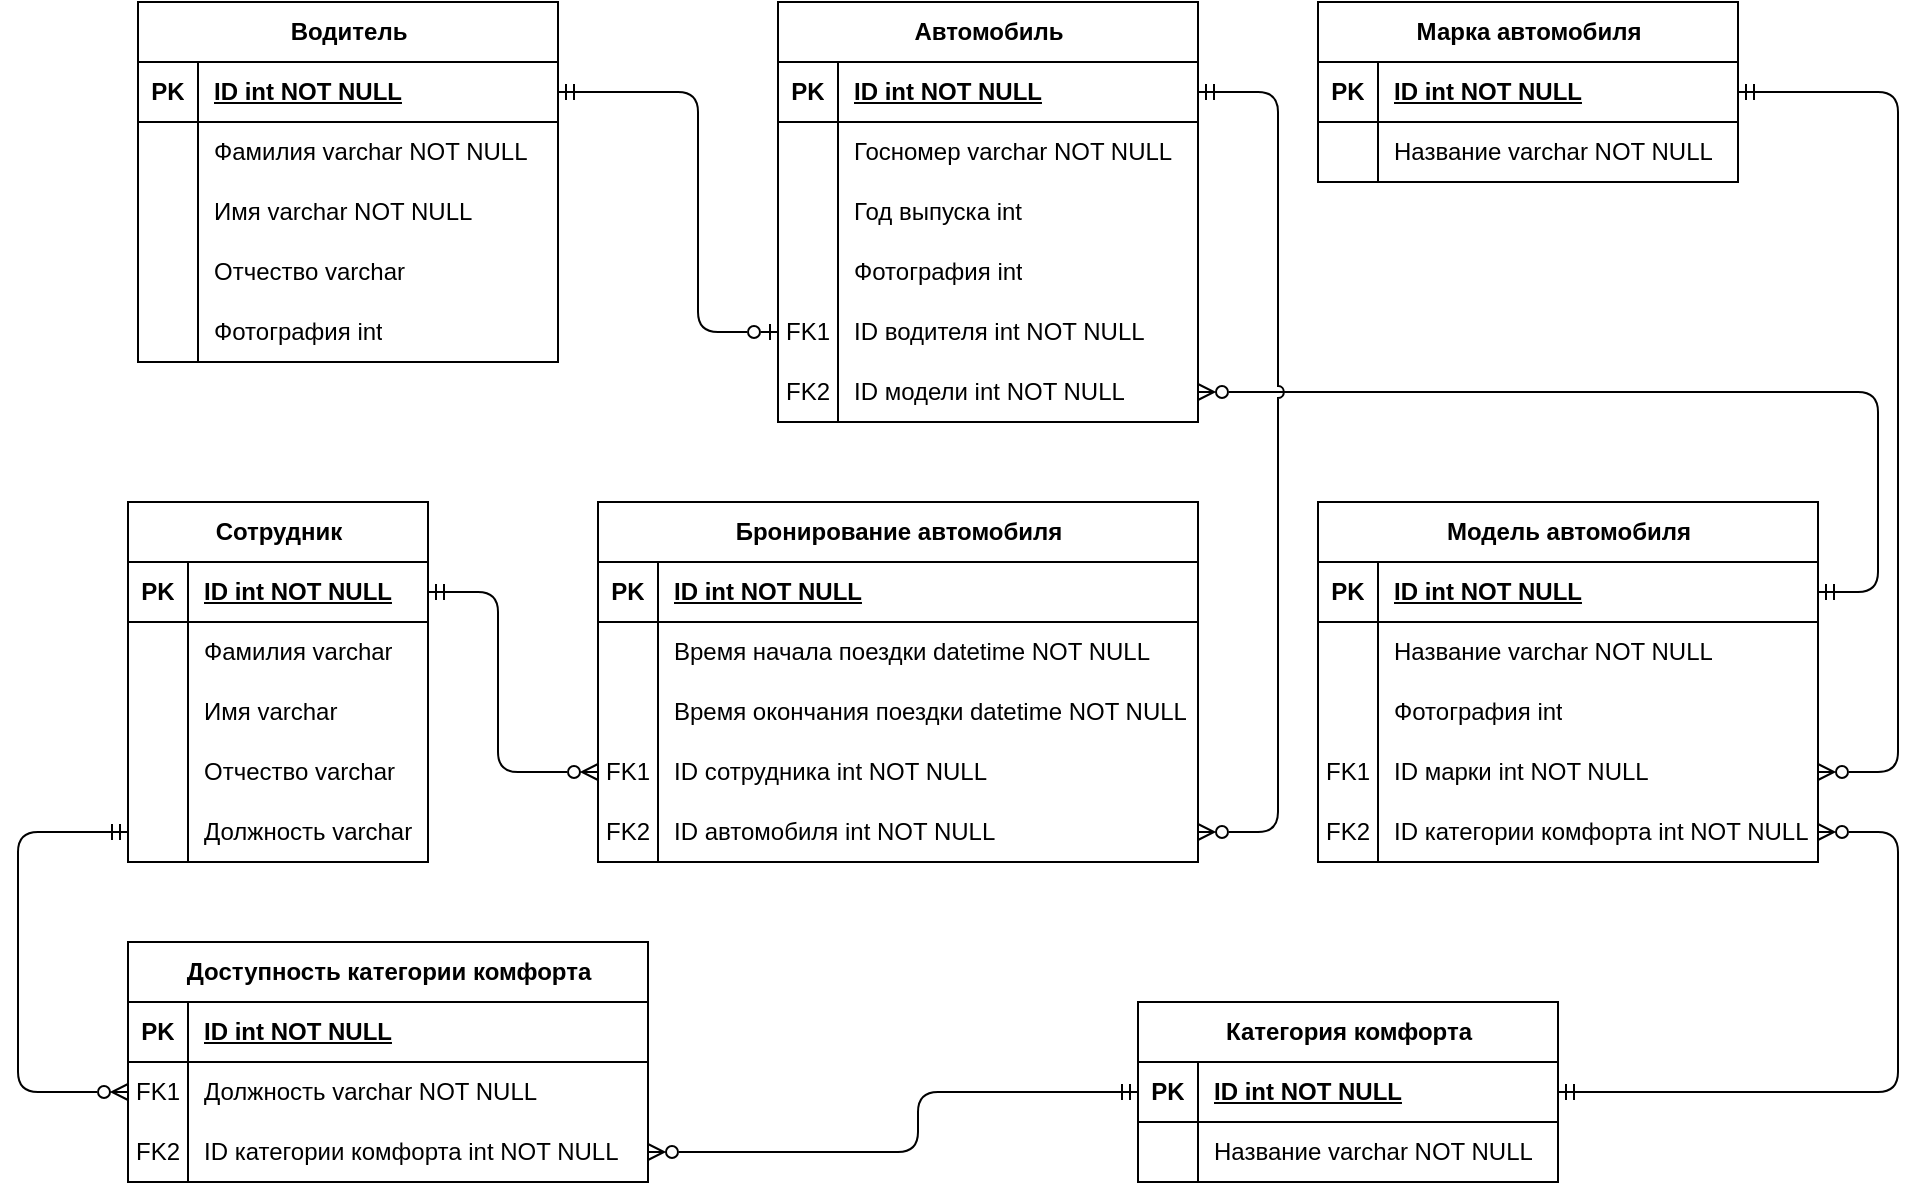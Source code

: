 <mxfile version="21.6.5" type="device">
  <diagram id="R2lEEEUBdFMjLlhIrx00" name="Page-1">
    <mxGraphModel dx="2085" dy="675" grid="1" gridSize="10" guides="1" tooltips="1" connect="1" arrows="1" fold="1" page="1" pageScale="1" pageWidth="850" pageHeight="1100" math="0" shadow="0" extFonts="Permanent Marker^https://fonts.googleapis.com/css?family=Permanent+Marker">
      <root>
        <mxCell id="0" />
        <mxCell id="1" parent="0" />
        <mxCell id="z7Vh8xvlKcQ-BlSGNQb9-77" value="Сотрудник" style="shape=table;startSize=30;container=1;collapsible=1;childLayout=tableLayout;fixedRows=1;rowLines=0;fontStyle=1;align=center;resizeLast=1;html=1;" parent="1" vertex="1">
          <mxGeometry x="-45" y="710" width="150" height="180" as="geometry" />
        </mxCell>
        <mxCell id="z7Vh8xvlKcQ-BlSGNQb9-78" value="" style="shape=tableRow;horizontal=0;startSize=0;swimlaneHead=0;swimlaneBody=0;fillColor=none;collapsible=0;dropTarget=0;points=[[0,0.5],[1,0.5]];portConstraint=eastwest;top=0;left=0;right=0;bottom=1;" parent="z7Vh8xvlKcQ-BlSGNQb9-77" vertex="1">
          <mxGeometry y="30" width="150" height="30" as="geometry" />
        </mxCell>
        <mxCell id="z7Vh8xvlKcQ-BlSGNQb9-79" value="PK" style="shape=partialRectangle;connectable=0;fillColor=none;top=0;left=0;bottom=0;right=0;fontStyle=1;overflow=hidden;whiteSpace=wrap;html=1;" parent="z7Vh8xvlKcQ-BlSGNQb9-78" vertex="1">
          <mxGeometry width="30" height="30" as="geometry">
            <mxRectangle width="30" height="30" as="alternateBounds" />
          </mxGeometry>
        </mxCell>
        <mxCell id="z7Vh8xvlKcQ-BlSGNQb9-80" value="ID int NOT NULL" style="shape=partialRectangle;connectable=0;fillColor=none;top=0;left=0;bottom=0;right=0;align=left;spacingLeft=6;fontStyle=5;overflow=hidden;whiteSpace=wrap;html=1;" parent="z7Vh8xvlKcQ-BlSGNQb9-78" vertex="1">
          <mxGeometry x="30" width="120" height="30" as="geometry">
            <mxRectangle width="120" height="30" as="alternateBounds" />
          </mxGeometry>
        </mxCell>
        <mxCell id="z7Vh8xvlKcQ-BlSGNQb9-81" value="" style="shape=tableRow;horizontal=0;startSize=0;swimlaneHead=0;swimlaneBody=0;fillColor=none;collapsible=0;dropTarget=0;points=[[0,0.5],[1,0.5]];portConstraint=eastwest;top=0;left=0;right=0;bottom=0;" parent="z7Vh8xvlKcQ-BlSGNQb9-77" vertex="1">
          <mxGeometry y="60" width="150" height="30" as="geometry" />
        </mxCell>
        <mxCell id="z7Vh8xvlKcQ-BlSGNQb9-82" value="" style="shape=partialRectangle;connectable=0;fillColor=none;top=0;left=0;bottom=0;right=0;editable=1;overflow=hidden;whiteSpace=wrap;html=1;" parent="z7Vh8xvlKcQ-BlSGNQb9-81" vertex="1">
          <mxGeometry width="30" height="30" as="geometry">
            <mxRectangle width="30" height="30" as="alternateBounds" />
          </mxGeometry>
        </mxCell>
        <mxCell id="z7Vh8xvlKcQ-BlSGNQb9-83" value="Фамилия&amp;nbsp;varchar" style="shape=partialRectangle;connectable=0;fillColor=none;top=0;left=0;bottom=0;right=0;align=left;spacingLeft=6;overflow=hidden;whiteSpace=wrap;html=1;" parent="z7Vh8xvlKcQ-BlSGNQb9-81" vertex="1">
          <mxGeometry x="30" width="120" height="30" as="geometry">
            <mxRectangle width="120" height="30" as="alternateBounds" />
          </mxGeometry>
        </mxCell>
        <mxCell id="z7Vh8xvlKcQ-BlSGNQb9-84" value="" style="shape=tableRow;horizontal=0;startSize=0;swimlaneHead=0;swimlaneBody=0;fillColor=none;collapsible=0;dropTarget=0;points=[[0,0.5],[1,0.5]];portConstraint=eastwest;top=0;left=0;right=0;bottom=0;" parent="z7Vh8xvlKcQ-BlSGNQb9-77" vertex="1">
          <mxGeometry y="90" width="150" height="30" as="geometry" />
        </mxCell>
        <mxCell id="z7Vh8xvlKcQ-BlSGNQb9-85" value="" style="shape=partialRectangle;connectable=0;fillColor=none;top=0;left=0;bottom=0;right=0;editable=1;overflow=hidden;whiteSpace=wrap;html=1;" parent="z7Vh8xvlKcQ-BlSGNQb9-84" vertex="1">
          <mxGeometry width="30" height="30" as="geometry">
            <mxRectangle width="30" height="30" as="alternateBounds" />
          </mxGeometry>
        </mxCell>
        <mxCell id="z7Vh8xvlKcQ-BlSGNQb9-86" value="Имя&amp;nbsp;varchar" style="shape=partialRectangle;connectable=0;fillColor=none;top=0;left=0;bottom=0;right=0;align=left;spacingLeft=6;overflow=hidden;whiteSpace=wrap;html=1;" parent="z7Vh8xvlKcQ-BlSGNQb9-84" vertex="1">
          <mxGeometry x="30" width="120" height="30" as="geometry">
            <mxRectangle width="120" height="30" as="alternateBounds" />
          </mxGeometry>
        </mxCell>
        <mxCell id="z7Vh8xvlKcQ-BlSGNQb9-87" value="" style="shape=tableRow;horizontal=0;startSize=0;swimlaneHead=0;swimlaneBody=0;fillColor=none;collapsible=0;dropTarget=0;points=[[0,0.5],[1,0.5]];portConstraint=eastwest;top=0;left=0;right=0;bottom=0;" parent="z7Vh8xvlKcQ-BlSGNQb9-77" vertex="1">
          <mxGeometry y="120" width="150" height="30" as="geometry" />
        </mxCell>
        <mxCell id="z7Vh8xvlKcQ-BlSGNQb9-88" value="" style="shape=partialRectangle;connectable=0;fillColor=none;top=0;left=0;bottom=0;right=0;editable=1;overflow=hidden;whiteSpace=wrap;html=1;" parent="z7Vh8xvlKcQ-BlSGNQb9-87" vertex="1">
          <mxGeometry width="30" height="30" as="geometry">
            <mxRectangle width="30" height="30" as="alternateBounds" />
          </mxGeometry>
        </mxCell>
        <mxCell id="z7Vh8xvlKcQ-BlSGNQb9-89" value="Отчество&amp;nbsp;varchar" style="shape=partialRectangle;connectable=0;fillColor=none;top=0;left=0;bottom=0;right=0;align=left;spacingLeft=6;overflow=hidden;whiteSpace=wrap;html=1;" parent="z7Vh8xvlKcQ-BlSGNQb9-87" vertex="1">
          <mxGeometry x="30" width="120" height="30" as="geometry">
            <mxRectangle width="120" height="30" as="alternateBounds" />
          </mxGeometry>
        </mxCell>
        <mxCell id="z7Vh8xvlKcQ-BlSGNQb9-96" style="shape=tableRow;horizontal=0;startSize=0;swimlaneHead=0;swimlaneBody=0;fillColor=none;collapsible=0;dropTarget=0;points=[[0,0.5],[1,0.5]];portConstraint=eastwest;top=0;left=0;right=0;bottom=0;" parent="z7Vh8xvlKcQ-BlSGNQb9-77" vertex="1">
          <mxGeometry y="150" width="150" height="30" as="geometry" />
        </mxCell>
        <mxCell id="z7Vh8xvlKcQ-BlSGNQb9-97" value="" style="shape=partialRectangle;connectable=0;fillColor=none;top=0;left=0;bottom=0;right=0;editable=1;overflow=hidden;whiteSpace=wrap;html=1;" parent="z7Vh8xvlKcQ-BlSGNQb9-96" vertex="1">
          <mxGeometry width="30" height="30" as="geometry">
            <mxRectangle width="30" height="30" as="alternateBounds" />
          </mxGeometry>
        </mxCell>
        <mxCell id="z7Vh8xvlKcQ-BlSGNQb9-98" value="Должность varchar" style="shape=partialRectangle;connectable=0;fillColor=none;top=0;left=0;bottom=0;right=0;align=left;spacingLeft=6;overflow=hidden;whiteSpace=wrap;html=1;" parent="z7Vh8xvlKcQ-BlSGNQb9-96" vertex="1">
          <mxGeometry x="30" width="120" height="30" as="geometry">
            <mxRectangle width="120" height="30" as="alternateBounds" />
          </mxGeometry>
        </mxCell>
        <mxCell id="z7Vh8xvlKcQ-BlSGNQb9-112" value="Модель автомобиля" style="shape=table;startSize=30;container=1;collapsible=1;childLayout=tableLayout;fixedRows=1;rowLines=0;fontStyle=1;align=center;resizeLast=1;html=1;" parent="1" vertex="1">
          <mxGeometry x="550" y="710" width="250" height="180" as="geometry" />
        </mxCell>
        <mxCell id="z7Vh8xvlKcQ-BlSGNQb9-113" value="" style="shape=tableRow;horizontal=0;startSize=0;swimlaneHead=0;swimlaneBody=0;fillColor=none;collapsible=0;dropTarget=0;points=[[0,0.5],[1,0.5]];portConstraint=eastwest;top=0;left=0;right=0;bottom=1;" parent="z7Vh8xvlKcQ-BlSGNQb9-112" vertex="1">
          <mxGeometry y="30" width="250" height="30" as="geometry" />
        </mxCell>
        <mxCell id="z7Vh8xvlKcQ-BlSGNQb9-114" value="PK" style="shape=partialRectangle;connectable=0;fillColor=none;top=0;left=0;bottom=0;right=0;fontStyle=1;overflow=hidden;whiteSpace=wrap;html=1;" parent="z7Vh8xvlKcQ-BlSGNQb9-113" vertex="1">
          <mxGeometry width="30" height="30" as="geometry">
            <mxRectangle width="30" height="30" as="alternateBounds" />
          </mxGeometry>
        </mxCell>
        <mxCell id="z7Vh8xvlKcQ-BlSGNQb9-115" value="ID int NOT NULL" style="shape=partialRectangle;connectable=0;fillColor=none;top=0;left=0;bottom=0;right=0;align=left;spacingLeft=6;fontStyle=5;overflow=hidden;whiteSpace=wrap;html=1;" parent="z7Vh8xvlKcQ-BlSGNQb9-113" vertex="1">
          <mxGeometry x="30" width="220" height="30" as="geometry">
            <mxRectangle width="220" height="30" as="alternateBounds" />
          </mxGeometry>
        </mxCell>
        <mxCell id="z7Vh8xvlKcQ-BlSGNQb9-116" value="" style="shape=tableRow;horizontal=0;startSize=0;swimlaneHead=0;swimlaneBody=0;fillColor=none;collapsible=0;dropTarget=0;points=[[0,0.5],[1,0.5]];portConstraint=eastwest;top=0;left=0;right=0;bottom=0;" parent="z7Vh8xvlKcQ-BlSGNQb9-112" vertex="1">
          <mxGeometry y="60" width="250" height="30" as="geometry" />
        </mxCell>
        <mxCell id="z7Vh8xvlKcQ-BlSGNQb9-117" value="" style="shape=partialRectangle;connectable=0;fillColor=none;top=0;left=0;bottom=0;right=0;editable=1;overflow=hidden;whiteSpace=wrap;html=1;" parent="z7Vh8xvlKcQ-BlSGNQb9-116" vertex="1">
          <mxGeometry width="30" height="30" as="geometry">
            <mxRectangle width="30" height="30" as="alternateBounds" />
          </mxGeometry>
        </mxCell>
        <mxCell id="z7Vh8xvlKcQ-BlSGNQb9-118" value="Название varchar NOT NULL" style="shape=partialRectangle;connectable=0;fillColor=none;top=0;left=0;bottom=0;right=0;align=left;spacingLeft=6;overflow=hidden;whiteSpace=wrap;html=1;" parent="z7Vh8xvlKcQ-BlSGNQb9-116" vertex="1">
          <mxGeometry x="30" width="220" height="30" as="geometry">
            <mxRectangle width="220" height="30" as="alternateBounds" />
          </mxGeometry>
        </mxCell>
        <mxCell id="z7Vh8xvlKcQ-BlSGNQb9-128" style="shape=tableRow;horizontal=0;startSize=0;swimlaneHead=0;swimlaneBody=0;fillColor=none;collapsible=0;dropTarget=0;points=[[0,0.5],[1,0.5]];portConstraint=eastwest;top=0;left=0;right=0;bottom=0;" parent="z7Vh8xvlKcQ-BlSGNQb9-112" vertex="1">
          <mxGeometry y="90" width="250" height="30" as="geometry" />
        </mxCell>
        <mxCell id="z7Vh8xvlKcQ-BlSGNQb9-129" style="shape=partialRectangle;connectable=0;fillColor=none;top=0;left=0;bottom=0;right=0;editable=1;overflow=hidden;whiteSpace=wrap;html=1;" parent="z7Vh8xvlKcQ-BlSGNQb9-128" vertex="1">
          <mxGeometry width="30" height="30" as="geometry">
            <mxRectangle width="30" height="30" as="alternateBounds" />
          </mxGeometry>
        </mxCell>
        <mxCell id="z7Vh8xvlKcQ-BlSGNQb9-130" value="Фотография int" style="shape=partialRectangle;connectable=0;fillColor=none;top=0;left=0;bottom=0;right=0;align=left;spacingLeft=6;overflow=hidden;whiteSpace=wrap;html=1;" parent="z7Vh8xvlKcQ-BlSGNQb9-128" vertex="1">
          <mxGeometry x="30" width="220" height="30" as="geometry">
            <mxRectangle width="220" height="30" as="alternateBounds" />
          </mxGeometry>
        </mxCell>
        <mxCell id="z7Vh8xvlKcQ-BlSGNQb9-125" style="shape=tableRow;horizontal=0;startSize=0;swimlaneHead=0;swimlaneBody=0;fillColor=none;collapsible=0;dropTarget=0;points=[[0,0.5],[1,0.5]];portConstraint=eastwest;top=0;left=0;right=0;bottom=0;" parent="z7Vh8xvlKcQ-BlSGNQb9-112" vertex="1">
          <mxGeometry y="120" width="250" height="30" as="geometry" />
        </mxCell>
        <mxCell id="z7Vh8xvlKcQ-BlSGNQb9-126" value="FK1" style="shape=partialRectangle;connectable=0;fillColor=none;top=0;left=0;bottom=0;right=0;editable=1;overflow=hidden;whiteSpace=wrap;html=1;" parent="z7Vh8xvlKcQ-BlSGNQb9-125" vertex="1">
          <mxGeometry width="30" height="30" as="geometry">
            <mxRectangle width="30" height="30" as="alternateBounds" />
          </mxGeometry>
        </mxCell>
        <mxCell id="z7Vh8xvlKcQ-BlSGNQb9-127" value="ID марки int NOT NULL" style="shape=partialRectangle;connectable=0;fillColor=none;top=0;left=0;bottom=0;right=0;align=left;spacingLeft=6;overflow=hidden;whiteSpace=wrap;html=1;" parent="z7Vh8xvlKcQ-BlSGNQb9-125" vertex="1">
          <mxGeometry x="30" width="220" height="30" as="geometry">
            <mxRectangle width="220" height="30" as="alternateBounds" />
          </mxGeometry>
        </mxCell>
        <mxCell id="z7Vh8xvlKcQ-BlSGNQb9-234" style="shape=tableRow;horizontal=0;startSize=0;swimlaneHead=0;swimlaneBody=0;fillColor=none;collapsible=0;dropTarget=0;points=[[0,0.5],[1,0.5]];portConstraint=eastwest;top=0;left=0;right=0;bottom=0;" parent="z7Vh8xvlKcQ-BlSGNQb9-112" vertex="1">
          <mxGeometry y="150" width="250" height="30" as="geometry" />
        </mxCell>
        <mxCell id="z7Vh8xvlKcQ-BlSGNQb9-235" value="FK2" style="shape=partialRectangle;connectable=0;fillColor=none;top=0;left=0;bottom=0;right=0;editable=1;overflow=hidden;whiteSpace=wrap;html=1;" parent="z7Vh8xvlKcQ-BlSGNQb9-234" vertex="1">
          <mxGeometry width="30" height="30" as="geometry">
            <mxRectangle width="30" height="30" as="alternateBounds" />
          </mxGeometry>
        </mxCell>
        <mxCell id="z7Vh8xvlKcQ-BlSGNQb9-236" value="ID категории комфорта int NOT NULL" style="shape=partialRectangle;connectable=0;fillColor=none;top=0;left=0;bottom=0;right=0;align=left;spacingLeft=6;overflow=hidden;whiteSpace=wrap;html=1;" parent="z7Vh8xvlKcQ-BlSGNQb9-234" vertex="1">
          <mxGeometry x="30" width="220" height="30" as="geometry">
            <mxRectangle width="220" height="30" as="alternateBounds" />
          </mxGeometry>
        </mxCell>
        <mxCell id="z7Vh8xvlKcQ-BlSGNQb9-131" value="Марка автомобиля" style="shape=table;startSize=30;container=1;collapsible=1;childLayout=tableLayout;fixedRows=1;rowLines=0;fontStyle=1;align=center;resizeLast=1;html=1;" parent="1" vertex="1">
          <mxGeometry x="550" y="460" width="210" height="90" as="geometry" />
        </mxCell>
        <mxCell id="z7Vh8xvlKcQ-BlSGNQb9-132" value="" style="shape=tableRow;horizontal=0;startSize=0;swimlaneHead=0;swimlaneBody=0;fillColor=none;collapsible=0;dropTarget=0;points=[[0,0.5],[1,0.5]];portConstraint=eastwest;top=0;left=0;right=0;bottom=1;" parent="z7Vh8xvlKcQ-BlSGNQb9-131" vertex="1">
          <mxGeometry y="30" width="210" height="30" as="geometry" />
        </mxCell>
        <mxCell id="z7Vh8xvlKcQ-BlSGNQb9-133" value="PK" style="shape=partialRectangle;connectable=0;fillColor=none;top=0;left=0;bottom=0;right=0;fontStyle=1;overflow=hidden;whiteSpace=wrap;html=1;" parent="z7Vh8xvlKcQ-BlSGNQb9-132" vertex="1">
          <mxGeometry width="30" height="30" as="geometry">
            <mxRectangle width="30" height="30" as="alternateBounds" />
          </mxGeometry>
        </mxCell>
        <mxCell id="z7Vh8xvlKcQ-BlSGNQb9-134" value="ID int NOT NULL" style="shape=partialRectangle;connectable=0;fillColor=none;top=0;left=0;bottom=0;right=0;align=left;spacingLeft=6;fontStyle=5;overflow=hidden;whiteSpace=wrap;html=1;" parent="z7Vh8xvlKcQ-BlSGNQb9-132" vertex="1">
          <mxGeometry x="30" width="180" height="30" as="geometry">
            <mxRectangle width="180" height="30" as="alternateBounds" />
          </mxGeometry>
        </mxCell>
        <mxCell id="z7Vh8xvlKcQ-BlSGNQb9-135" value="" style="shape=tableRow;horizontal=0;startSize=0;swimlaneHead=0;swimlaneBody=0;fillColor=none;collapsible=0;dropTarget=0;points=[[0,0.5],[1,0.5]];portConstraint=eastwest;top=0;left=0;right=0;bottom=0;" parent="z7Vh8xvlKcQ-BlSGNQb9-131" vertex="1">
          <mxGeometry y="60" width="210" height="30" as="geometry" />
        </mxCell>
        <mxCell id="z7Vh8xvlKcQ-BlSGNQb9-136" value="" style="shape=partialRectangle;connectable=0;fillColor=none;top=0;left=0;bottom=0;right=0;editable=1;overflow=hidden;whiteSpace=wrap;html=1;" parent="z7Vh8xvlKcQ-BlSGNQb9-135" vertex="1">
          <mxGeometry width="30" height="30" as="geometry">
            <mxRectangle width="30" height="30" as="alternateBounds" />
          </mxGeometry>
        </mxCell>
        <mxCell id="z7Vh8xvlKcQ-BlSGNQb9-137" value="Название varchar NOT NULL" style="shape=partialRectangle;connectable=0;fillColor=none;top=0;left=0;bottom=0;right=0;align=left;spacingLeft=6;overflow=hidden;whiteSpace=wrap;html=1;" parent="z7Vh8xvlKcQ-BlSGNQb9-135" vertex="1">
          <mxGeometry x="30" width="180" height="30" as="geometry">
            <mxRectangle width="180" height="30" as="alternateBounds" />
          </mxGeometry>
        </mxCell>
        <mxCell id="z7Vh8xvlKcQ-BlSGNQb9-144" value="Водитель" style="shape=table;startSize=30;container=1;collapsible=1;childLayout=tableLayout;fixedRows=1;rowLines=0;fontStyle=1;align=center;resizeLast=1;html=1;" parent="1" vertex="1">
          <mxGeometry x="-40" y="460" width="210" height="180" as="geometry" />
        </mxCell>
        <mxCell id="z7Vh8xvlKcQ-BlSGNQb9-145" value="" style="shape=tableRow;horizontal=0;startSize=0;swimlaneHead=0;swimlaneBody=0;fillColor=none;collapsible=0;dropTarget=0;points=[[0,0.5],[1,0.5]];portConstraint=eastwest;top=0;left=0;right=0;bottom=1;" parent="z7Vh8xvlKcQ-BlSGNQb9-144" vertex="1">
          <mxGeometry y="30" width="210" height="30" as="geometry" />
        </mxCell>
        <mxCell id="z7Vh8xvlKcQ-BlSGNQb9-146" value="PK" style="shape=partialRectangle;connectable=0;fillColor=none;top=0;left=0;bottom=0;right=0;fontStyle=1;overflow=hidden;whiteSpace=wrap;html=1;" parent="z7Vh8xvlKcQ-BlSGNQb9-145" vertex="1">
          <mxGeometry width="30" height="30" as="geometry">
            <mxRectangle width="30" height="30" as="alternateBounds" />
          </mxGeometry>
        </mxCell>
        <mxCell id="z7Vh8xvlKcQ-BlSGNQb9-147" value="ID int NOT NULL" style="shape=partialRectangle;connectable=0;fillColor=none;top=0;left=0;bottom=0;right=0;align=left;spacingLeft=6;fontStyle=5;overflow=hidden;whiteSpace=wrap;html=1;" parent="z7Vh8xvlKcQ-BlSGNQb9-145" vertex="1">
          <mxGeometry x="30" width="180" height="30" as="geometry">
            <mxRectangle width="180" height="30" as="alternateBounds" />
          </mxGeometry>
        </mxCell>
        <mxCell id="z7Vh8xvlKcQ-BlSGNQb9-148" value="" style="shape=tableRow;horizontal=0;startSize=0;swimlaneHead=0;swimlaneBody=0;fillColor=none;collapsible=0;dropTarget=0;points=[[0,0.5],[1,0.5]];portConstraint=eastwest;top=0;left=0;right=0;bottom=0;" parent="z7Vh8xvlKcQ-BlSGNQb9-144" vertex="1">
          <mxGeometry y="60" width="210" height="30" as="geometry" />
        </mxCell>
        <mxCell id="z7Vh8xvlKcQ-BlSGNQb9-149" value="" style="shape=partialRectangle;connectable=0;fillColor=none;top=0;left=0;bottom=0;right=0;editable=1;overflow=hidden;whiteSpace=wrap;html=1;" parent="z7Vh8xvlKcQ-BlSGNQb9-148" vertex="1">
          <mxGeometry width="30" height="30" as="geometry">
            <mxRectangle width="30" height="30" as="alternateBounds" />
          </mxGeometry>
        </mxCell>
        <mxCell id="z7Vh8xvlKcQ-BlSGNQb9-150" value="Фамилия varchar NOT NULL" style="shape=partialRectangle;connectable=0;fillColor=none;top=0;left=0;bottom=0;right=0;align=left;spacingLeft=6;overflow=hidden;whiteSpace=wrap;html=1;" parent="z7Vh8xvlKcQ-BlSGNQb9-148" vertex="1">
          <mxGeometry x="30" width="180" height="30" as="geometry">
            <mxRectangle width="180" height="30" as="alternateBounds" />
          </mxGeometry>
        </mxCell>
        <mxCell id="z7Vh8xvlKcQ-BlSGNQb9-151" value="" style="shape=tableRow;horizontal=0;startSize=0;swimlaneHead=0;swimlaneBody=0;fillColor=none;collapsible=0;dropTarget=0;points=[[0,0.5],[1,0.5]];portConstraint=eastwest;top=0;left=0;right=0;bottom=0;" parent="z7Vh8xvlKcQ-BlSGNQb9-144" vertex="1">
          <mxGeometry y="90" width="210" height="30" as="geometry" />
        </mxCell>
        <mxCell id="z7Vh8xvlKcQ-BlSGNQb9-152" value="" style="shape=partialRectangle;connectable=0;fillColor=none;top=0;left=0;bottom=0;right=0;editable=1;overflow=hidden;whiteSpace=wrap;html=1;" parent="z7Vh8xvlKcQ-BlSGNQb9-151" vertex="1">
          <mxGeometry width="30" height="30" as="geometry">
            <mxRectangle width="30" height="30" as="alternateBounds" />
          </mxGeometry>
        </mxCell>
        <mxCell id="z7Vh8xvlKcQ-BlSGNQb9-153" value="Имя varchar NOT NULL" style="shape=partialRectangle;connectable=0;fillColor=none;top=0;left=0;bottom=0;right=0;align=left;spacingLeft=6;overflow=hidden;whiteSpace=wrap;html=1;" parent="z7Vh8xvlKcQ-BlSGNQb9-151" vertex="1">
          <mxGeometry x="30" width="180" height="30" as="geometry">
            <mxRectangle width="180" height="30" as="alternateBounds" />
          </mxGeometry>
        </mxCell>
        <mxCell id="z7Vh8xvlKcQ-BlSGNQb9-154" value="" style="shape=tableRow;horizontal=0;startSize=0;swimlaneHead=0;swimlaneBody=0;fillColor=none;collapsible=0;dropTarget=0;points=[[0,0.5],[1,0.5]];portConstraint=eastwest;top=0;left=0;right=0;bottom=0;" parent="z7Vh8xvlKcQ-BlSGNQb9-144" vertex="1">
          <mxGeometry y="120" width="210" height="30" as="geometry" />
        </mxCell>
        <mxCell id="z7Vh8xvlKcQ-BlSGNQb9-155" value="" style="shape=partialRectangle;connectable=0;fillColor=none;top=0;left=0;bottom=0;right=0;editable=1;overflow=hidden;whiteSpace=wrap;html=1;" parent="z7Vh8xvlKcQ-BlSGNQb9-154" vertex="1">
          <mxGeometry width="30" height="30" as="geometry">
            <mxRectangle width="30" height="30" as="alternateBounds" />
          </mxGeometry>
        </mxCell>
        <mxCell id="z7Vh8xvlKcQ-BlSGNQb9-156" value="Отчество varchar" style="shape=partialRectangle;connectable=0;fillColor=none;top=0;left=0;bottom=0;right=0;align=left;spacingLeft=6;overflow=hidden;whiteSpace=wrap;html=1;" parent="z7Vh8xvlKcQ-BlSGNQb9-154" vertex="1">
          <mxGeometry x="30" width="180" height="30" as="geometry">
            <mxRectangle width="180" height="30" as="alternateBounds" />
          </mxGeometry>
        </mxCell>
        <mxCell id="z7Vh8xvlKcQ-BlSGNQb9-157" style="shape=tableRow;horizontal=0;startSize=0;swimlaneHead=0;swimlaneBody=0;fillColor=none;collapsible=0;dropTarget=0;points=[[0,0.5],[1,0.5]];portConstraint=eastwest;top=0;left=0;right=0;bottom=0;" parent="z7Vh8xvlKcQ-BlSGNQb9-144" vertex="1">
          <mxGeometry y="150" width="210" height="30" as="geometry" />
        </mxCell>
        <mxCell id="z7Vh8xvlKcQ-BlSGNQb9-158" style="shape=partialRectangle;connectable=0;fillColor=none;top=0;left=0;bottom=0;right=0;editable=1;overflow=hidden;whiteSpace=wrap;html=1;" parent="z7Vh8xvlKcQ-BlSGNQb9-157" vertex="1">
          <mxGeometry width="30" height="30" as="geometry">
            <mxRectangle width="30" height="30" as="alternateBounds" />
          </mxGeometry>
        </mxCell>
        <mxCell id="z7Vh8xvlKcQ-BlSGNQb9-159" value="Фотография int" style="shape=partialRectangle;connectable=0;fillColor=none;top=0;left=0;bottom=0;right=0;align=left;spacingLeft=6;overflow=hidden;whiteSpace=wrap;html=1;" parent="z7Vh8xvlKcQ-BlSGNQb9-157" vertex="1">
          <mxGeometry x="30" width="180" height="30" as="geometry">
            <mxRectangle width="180" height="30" as="alternateBounds" />
          </mxGeometry>
        </mxCell>
        <mxCell id="z7Vh8xvlKcQ-BlSGNQb9-160" value="Автомобиль" style="shape=table;startSize=30;container=1;collapsible=1;childLayout=tableLayout;fixedRows=1;rowLines=0;fontStyle=1;align=center;resizeLast=1;html=1;" parent="1" vertex="1">
          <mxGeometry x="280" y="460" width="210" height="210" as="geometry" />
        </mxCell>
        <mxCell id="z7Vh8xvlKcQ-BlSGNQb9-161" value="" style="shape=tableRow;horizontal=0;startSize=0;swimlaneHead=0;swimlaneBody=0;fillColor=none;collapsible=0;dropTarget=0;points=[[0,0.5],[1,0.5]];portConstraint=eastwest;top=0;left=0;right=0;bottom=1;" parent="z7Vh8xvlKcQ-BlSGNQb9-160" vertex="1">
          <mxGeometry y="30" width="210" height="30" as="geometry" />
        </mxCell>
        <mxCell id="z7Vh8xvlKcQ-BlSGNQb9-162" value="PK" style="shape=partialRectangle;connectable=0;fillColor=none;top=0;left=0;bottom=0;right=0;fontStyle=1;overflow=hidden;whiteSpace=wrap;html=1;" parent="z7Vh8xvlKcQ-BlSGNQb9-161" vertex="1">
          <mxGeometry width="30" height="30" as="geometry">
            <mxRectangle width="30" height="30" as="alternateBounds" />
          </mxGeometry>
        </mxCell>
        <mxCell id="z7Vh8xvlKcQ-BlSGNQb9-163" value="ID int NOT NULL" style="shape=partialRectangle;connectable=0;fillColor=none;top=0;left=0;bottom=0;right=0;align=left;spacingLeft=6;fontStyle=5;overflow=hidden;whiteSpace=wrap;html=1;" parent="z7Vh8xvlKcQ-BlSGNQb9-161" vertex="1">
          <mxGeometry x="30" width="180" height="30" as="geometry">
            <mxRectangle width="180" height="30" as="alternateBounds" />
          </mxGeometry>
        </mxCell>
        <mxCell id="z7Vh8xvlKcQ-BlSGNQb9-164" value="" style="shape=tableRow;horizontal=0;startSize=0;swimlaneHead=0;swimlaneBody=0;fillColor=none;collapsible=0;dropTarget=0;points=[[0,0.5],[1,0.5]];portConstraint=eastwest;top=0;left=0;right=0;bottom=0;" parent="z7Vh8xvlKcQ-BlSGNQb9-160" vertex="1">
          <mxGeometry y="60" width="210" height="30" as="geometry" />
        </mxCell>
        <mxCell id="z7Vh8xvlKcQ-BlSGNQb9-165" value="" style="shape=partialRectangle;connectable=0;fillColor=none;top=0;left=0;bottom=0;right=0;editable=1;overflow=hidden;whiteSpace=wrap;html=1;" parent="z7Vh8xvlKcQ-BlSGNQb9-164" vertex="1">
          <mxGeometry width="30" height="30" as="geometry">
            <mxRectangle width="30" height="30" as="alternateBounds" />
          </mxGeometry>
        </mxCell>
        <mxCell id="z7Vh8xvlKcQ-BlSGNQb9-166" value="Госномер varchar NOT NULL" style="shape=partialRectangle;connectable=0;fillColor=none;top=0;left=0;bottom=0;right=0;align=left;spacingLeft=6;overflow=hidden;whiteSpace=wrap;html=1;" parent="z7Vh8xvlKcQ-BlSGNQb9-164" vertex="1">
          <mxGeometry x="30" width="180" height="30" as="geometry">
            <mxRectangle width="180" height="30" as="alternateBounds" />
          </mxGeometry>
        </mxCell>
        <mxCell id="z7Vh8xvlKcQ-BlSGNQb9-167" value="" style="shape=tableRow;horizontal=0;startSize=0;swimlaneHead=0;swimlaneBody=0;fillColor=none;collapsible=0;dropTarget=0;points=[[0,0.5],[1,0.5]];portConstraint=eastwest;top=0;left=0;right=0;bottom=0;" parent="z7Vh8xvlKcQ-BlSGNQb9-160" vertex="1">
          <mxGeometry y="90" width="210" height="30" as="geometry" />
        </mxCell>
        <mxCell id="z7Vh8xvlKcQ-BlSGNQb9-168" value="" style="shape=partialRectangle;connectable=0;fillColor=none;top=0;left=0;bottom=0;right=0;editable=1;overflow=hidden;whiteSpace=wrap;html=1;" parent="z7Vh8xvlKcQ-BlSGNQb9-167" vertex="1">
          <mxGeometry width="30" height="30" as="geometry">
            <mxRectangle width="30" height="30" as="alternateBounds" />
          </mxGeometry>
        </mxCell>
        <mxCell id="z7Vh8xvlKcQ-BlSGNQb9-169" value="Год выпуска int" style="shape=partialRectangle;connectable=0;fillColor=none;top=0;left=0;bottom=0;right=0;align=left;spacingLeft=6;overflow=hidden;whiteSpace=wrap;html=1;" parent="z7Vh8xvlKcQ-BlSGNQb9-167" vertex="1">
          <mxGeometry x="30" width="180" height="30" as="geometry">
            <mxRectangle width="180" height="30" as="alternateBounds" />
          </mxGeometry>
        </mxCell>
        <mxCell id="z7Vh8xvlKcQ-BlSGNQb9-205" style="shape=tableRow;horizontal=0;startSize=0;swimlaneHead=0;swimlaneBody=0;fillColor=none;collapsible=0;dropTarget=0;points=[[0,0.5],[1,0.5]];portConstraint=eastwest;top=0;left=0;right=0;bottom=0;" parent="z7Vh8xvlKcQ-BlSGNQb9-160" vertex="1">
          <mxGeometry y="120" width="210" height="30" as="geometry" />
        </mxCell>
        <mxCell id="z7Vh8xvlKcQ-BlSGNQb9-206" style="shape=partialRectangle;connectable=0;fillColor=none;top=0;left=0;bottom=0;right=0;editable=1;overflow=hidden;whiteSpace=wrap;html=1;" parent="z7Vh8xvlKcQ-BlSGNQb9-205" vertex="1">
          <mxGeometry width="30" height="30" as="geometry">
            <mxRectangle width="30" height="30" as="alternateBounds" />
          </mxGeometry>
        </mxCell>
        <mxCell id="z7Vh8xvlKcQ-BlSGNQb9-207" value="Фотография int" style="shape=partialRectangle;connectable=0;fillColor=none;top=0;left=0;bottom=0;right=0;align=left;spacingLeft=6;overflow=hidden;whiteSpace=wrap;html=1;" parent="z7Vh8xvlKcQ-BlSGNQb9-205" vertex="1">
          <mxGeometry x="30" width="180" height="30" as="geometry">
            <mxRectangle width="180" height="30" as="alternateBounds" />
          </mxGeometry>
        </mxCell>
        <mxCell id="z7Vh8xvlKcQ-BlSGNQb9-170" value="" style="shape=tableRow;horizontal=0;startSize=0;swimlaneHead=0;swimlaneBody=0;fillColor=none;collapsible=0;dropTarget=0;points=[[0,0.5],[1,0.5]];portConstraint=eastwest;top=0;left=0;right=0;bottom=0;" parent="z7Vh8xvlKcQ-BlSGNQb9-160" vertex="1">
          <mxGeometry y="150" width="210" height="30" as="geometry" />
        </mxCell>
        <mxCell id="z7Vh8xvlKcQ-BlSGNQb9-171" value="FK1" style="shape=partialRectangle;connectable=0;fillColor=none;top=0;left=0;bottom=0;right=0;editable=1;overflow=hidden;whiteSpace=wrap;html=1;" parent="z7Vh8xvlKcQ-BlSGNQb9-170" vertex="1">
          <mxGeometry width="30" height="30" as="geometry">
            <mxRectangle width="30" height="30" as="alternateBounds" />
          </mxGeometry>
        </mxCell>
        <mxCell id="z7Vh8xvlKcQ-BlSGNQb9-172" value="ID водителя int NOT NULL" style="shape=partialRectangle;connectable=0;fillColor=none;top=0;left=0;bottom=0;right=0;align=left;spacingLeft=6;overflow=hidden;whiteSpace=wrap;html=1;" parent="z7Vh8xvlKcQ-BlSGNQb9-170" vertex="1">
          <mxGeometry x="30" width="180" height="30" as="geometry">
            <mxRectangle width="180" height="30" as="alternateBounds" />
          </mxGeometry>
        </mxCell>
        <mxCell id="z7Vh8xvlKcQ-BlSGNQb9-189" style="shape=tableRow;horizontal=0;startSize=0;swimlaneHead=0;swimlaneBody=0;fillColor=none;collapsible=0;dropTarget=0;points=[[0,0.5],[1,0.5]];portConstraint=eastwest;top=0;left=0;right=0;bottom=0;" parent="z7Vh8xvlKcQ-BlSGNQb9-160" vertex="1">
          <mxGeometry y="180" width="210" height="30" as="geometry" />
        </mxCell>
        <mxCell id="z7Vh8xvlKcQ-BlSGNQb9-190" value="FK2" style="shape=partialRectangle;connectable=0;fillColor=none;top=0;left=0;bottom=0;right=0;editable=1;overflow=hidden;whiteSpace=wrap;html=1;" parent="z7Vh8xvlKcQ-BlSGNQb9-189" vertex="1">
          <mxGeometry width="30" height="30" as="geometry">
            <mxRectangle width="30" height="30" as="alternateBounds" />
          </mxGeometry>
        </mxCell>
        <mxCell id="z7Vh8xvlKcQ-BlSGNQb9-191" value="ID модели int NOT NULL" style="shape=partialRectangle;connectable=0;fillColor=none;top=0;left=0;bottom=0;right=0;align=left;spacingLeft=6;overflow=hidden;whiteSpace=wrap;html=1;" parent="z7Vh8xvlKcQ-BlSGNQb9-189" vertex="1">
          <mxGeometry x="30" width="180" height="30" as="geometry">
            <mxRectangle width="180" height="30" as="alternateBounds" />
          </mxGeometry>
        </mxCell>
        <mxCell id="z7Vh8xvlKcQ-BlSGNQb9-173" value="Бронирование автомобиля" style="shape=table;startSize=30;container=1;collapsible=1;childLayout=tableLayout;fixedRows=1;rowLines=0;fontStyle=1;align=center;resizeLast=1;html=1;" parent="1" vertex="1">
          <mxGeometry x="190" y="710" width="300" height="180" as="geometry" />
        </mxCell>
        <mxCell id="z7Vh8xvlKcQ-BlSGNQb9-174" value="" style="shape=tableRow;horizontal=0;startSize=0;swimlaneHead=0;swimlaneBody=0;fillColor=none;collapsible=0;dropTarget=0;points=[[0,0.5],[1,0.5]];portConstraint=eastwest;top=0;left=0;right=0;bottom=1;" parent="z7Vh8xvlKcQ-BlSGNQb9-173" vertex="1">
          <mxGeometry y="30" width="300" height="30" as="geometry" />
        </mxCell>
        <mxCell id="z7Vh8xvlKcQ-BlSGNQb9-175" value="PK" style="shape=partialRectangle;connectable=0;fillColor=none;top=0;left=0;bottom=0;right=0;fontStyle=1;overflow=hidden;whiteSpace=wrap;html=1;" parent="z7Vh8xvlKcQ-BlSGNQb9-174" vertex="1">
          <mxGeometry width="30" height="30" as="geometry">
            <mxRectangle width="30" height="30" as="alternateBounds" />
          </mxGeometry>
        </mxCell>
        <mxCell id="z7Vh8xvlKcQ-BlSGNQb9-176" value="ID int NOT NULL" style="shape=partialRectangle;connectable=0;fillColor=none;top=0;left=0;bottom=0;right=0;align=left;spacingLeft=6;fontStyle=5;overflow=hidden;whiteSpace=wrap;html=1;" parent="z7Vh8xvlKcQ-BlSGNQb9-174" vertex="1">
          <mxGeometry x="30" width="270" height="30" as="geometry">
            <mxRectangle width="270" height="30" as="alternateBounds" />
          </mxGeometry>
        </mxCell>
        <mxCell id="z7Vh8xvlKcQ-BlSGNQb9-177" value="" style="shape=tableRow;horizontal=0;startSize=0;swimlaneHead=0;swimlaneBody=0;fillColor=none;collapsible=0;dropTarget=0;points=[[0,0.5],[1,0.5]];portConstraint=eastwest;top=0;left=0;right=0;bottom=0;" parent="z7Vh8xvlKcQ-BlSGNQb9-173" vertex="1">
          <mxGeometry y="60" width="300" height="30" as="geometry" />
        </mxCell>
        <mxCell id="z7Vh8xvlKcQ-BlSGNQb9-178" value="" style="shape=partialRectangle;connectable=0;fillColor=none;top=0;left=0;bottom=0;right=0;editable=1;overflow=hidden;whiteSpace=wrap;html=1;" parent="z7Vh8xvlKcQ-BlSGNQb9-177" vertex="1">
          <mxGeometry width="30" height="30" as="geometry">
            <mxRectangle width="30" height="30" as="alternateBounds" />
          </mxGeometry>
        </mxCell>
        <mxCell id="z7Vh8xvlKcQ-BlSGNQb9-179" value="Время начала поездки datetime NOT NULL" style="shape=partialRectangle;connectable=0;fillColor=none;top=0;left=0;bottom=0;right=0;align=left;spacingLeft=6;overflow=hidden;whiteSpace=wrap;html=1;" parent="z7Vh8xvlKcQ-BlSGNQb9-177" vertex="1">
          <mxGeometry x="30" width="270" height="30" as="geometry">
            <mxRectangle width="270" height="30" as="alternateBounds" />
          </mxGeometry>
        </mxCell>
        <mxCell id="z7Vh8xvlKcQ-BlSGNQb9-180" value="" style="shape=tableRow;horizontal=0;startSize=0;swimlaneHead=0;swimlaneBody=0;fillColor=none;collapsible=0;dropTarget=0;points=[[0,0.5],[1,0.5]];portConstraint=eastwest;top=0;left=0;right=0;bottom=0;" parent="z7Vh8xvlKcQ-BlSGNQb9-173" vertex="1">
          <mxGeometry y="90" width="300" height="30" as="geometry" />
        </mxCell>
        <mxCell id="z7Vh8xvlKcQ-BlSGNQb9-181" value="" style="shape=partialRectangle;connectable=0;fillColor=none;top=0;left=0;bottom=0;right=0;editable=1;overflow=hidden;whiteSpace=wrap;html=1;" parent="z7Vh8xvlKcQ-BlSGNQb9-180" vertex="1">
          <mxGeometry width="30" height="30" as="geometry">
            <mxRectangle width="30" height="30" as="alternateBounds" />
          </mxGeometry>
        </mxCell>
        <mxCell id="z7Vh8xvlKcQ-BlSGNQb9-182" value="Время окончания поездки datetime NOT NULL" style="shape=partialRectangle;connectable=0;fillColor=none;top=0;left=0;bottom=0;right=0;align=left;spacingLeft=6;overflow=hidden;whiteSpace=wrap;html=1;" parent="z7Vh8xvlKcQ-BlSGNQb9-180" vertex="1">
          <mxGeometry x="30" width="270" height="30" as="geometry">
            <mxRectangle width="270" height="30" as="alternateBounds" />
          </mxGeometry>
        </mxCell>
        <mxCell id="z7Vh8xvlKcQ-BlSGNQb9-183" value="" style="shape=tableRow;horizontal=0;startSize=0;swimlaneHead=0;swimlaneBody=0;fillColor=none;collapsible=0;dropTarget=0;points=[[0,0.5],[1,0.5]];portConstraint=eastwest;top=0;left=0;right=0;bottom=0;" parent="z7Vh8xvlKcQ-BlSGNQb9-173" vertex="1">
          <mxGeometry y="120" width="300" height="30" as="geometry" />
        </mxCell>
        <mxCell id="z7Vh8xvlKcQ-BlSGNQb9-184" value="FK1" style="shape=partialRectangle;connectable=0;fillColor=none;top=0;left=0;bottom=0;right=0;editable=1;overflow=hidden;whiteSpace=wrap;html=1;" parent="z7Vh8xvlKcQ-BlSGNQb9-183" vertex="1">
          <mxGeometry width="30" height="30" as="geometry">
            <mxRectangle width="30" height="30" as="alternateBounds" />
          </mxGeometry>
        </mxCell>
        <mxCell id="z7Vh8xvlKcQ-BlSGNQb9-185" value="ID сотрудника int NOT NULL" style="shape=partialRectangle;connectable=0;fillColor=none;top=0;left=0;bottom=0;right=0;align=left;spacingLeft=6;overflow=hidden;whiteSpace=wrap;html=1;" parent="z7Vh8xvlKcQ-BlSGNQb9-183" vertex="1">
          <mxGeometry x="30" width="270" height="30" as="geometry">
            <mxRectangle width="270" height="30" as="alternateBounds" />
          </mxGeometry>
        </mxCell>
        <mxCell id="z7Vh8xvlKcQ-BlSGNQb9-186" style="shape=tableRow;horizontal=0;startSize=0;swimlaneHead=0;swimlaneBody=0;fillColor=none;collapsible=0;dropTarget=0;points=[[0,0.5],[1,0.5]];portConstraint=eastwest;top=0;left=0;right=0;bottom=0;" parent="z7Vh8xvlKcQ-BlSGNQb9-173" vertex="1">
          <mxGeometry y="150" width="300" height="30" as="geometry" />
        </mxCell>
        <mxCell id="z7Vh8xvlKcQ-BlSGNQb9-187" value="FK2" style="shape=partialRectangle;connectable=0;fillColor=none;top=0;left=0;bottom=0;right=0;editable=1;overflow=hidden;whiteSpace=wrap;html=1;" parent="z7Vh8xvlKcQ-BlSGNQb9-186" vertex="1">
          <mxGeometry width="30" height="30" as="geometry">
            <mxRectangle width="30" height="30" as="alternateBounds" />
          </mxGeometry>
        </mxCell>
        <mxCell id="z7Vh8xvlKcQ-BlSGNQb9-188" value="ID автомобиля int NOT NULL" style="shape=partialRectangle;connectable=0;fillColor=none;top=0;left=0;bottom=0;right=0;align=left;spacingLeft=6;overflow=hidden;whiteSpace=wrap;html=1;" parent="z7Vh8xvlKcQ-BlSGNQb9-186" vertex="1">
          <mxGeometry x="30" width="270" height="30" as="geometry">
            <mxRectangle width="270" height="30" as="alternateBounds" />
          </mxGeometry>
        </mxCell>
        <mxCell id="z7Vh8xvlKcQ-BlSGNQb9-221" value="Категория комфорта" style="shape=table;startSize=30;container=1;collapsible=1;childLayout=tableLayout;fixedRows=1;rowLines=0;fontStyle=1;align=center;resizeLast=1;html=1;" parent="1" vertex="1">
          <mxGeometry x="460" y="960" width="210" height="90" as="geometry" />
        </mxCell>
        <mxCell id="z7Vh8xvlKcQ-BlSGNQb9-222" value="" style="shape=tableRow;horizontal=0;startSize=0;swimlaneHead=0;swimlaneBody=0;fillColor=none;collapsible=0;dropTarget=0;points=[[0,0.5],[1,0.5]];portConstraint=eastwest;top=0;left=0;right=0;bottom=1;" parent="z7Vh8xvlKcQ-BlSGNQb9-221" vertex="1">
          <mxGeometry y="30" width="210" height="30" as="geometry" />
        </mxCell>
        <mxCell id="z7Vh8xvlKcQ-BlSGNQb9-223" value="PK" style="shape=partialRectangle;connectable=0;fillColor=none;top=0;left=0;bottom=0;right=0;fontStyle=1;overflow=hidden;whiteSpace=wrap;html=1;" parent="z7Vh8xvlKcQ-BlSGNQb9-222" vertex="1">
          <mxGeometry width="30" height="30" as="geometry">
            <mxRectangle width="30" height="30" as="alternateBounds" />
          </mxGeometry>
        </mxCell>
        <mxCell id="z7Vh8xvlKcQ-BlSGNQb9-224" value="ID int NOT NULL" style="shape=partialRectangle;connectable=0;fillColor=none;top=0;left=0;bottom=0;right=0;align=left;spacingLeft=6;fontStyle=5;overflow=hidden;whiteSpace=wrap;html=1;" parent="z7Vh8xvlKcQ-BlSGNQb9-222" vertex="1">
          <mxGeometry x="30" width="180" height="30" as="geometry">
            <mxRectangle width="180" height="30" as="alternateBounds" />
          </mxGeometry>
        </mxCell>
        <mxCell id="z7Vh8xvlKcQ-BlSGNQb9-225" value="" style="shape=tableRow;horizontal=0;startSize=0;swimlaneHead=0;swimlaneBody=0;fillColor=none;collapsible=0;dropTarget=0;points=[[0,0.5],[1,0.5]];portConstraint=eastwest;top=0;left=0;right=0;bottom=0;" parent="z7Vh8xvlKcQ-BlSGNQb9-221" vertex="1">
          <mxGeometry y="60" width="210" height="30" as="geometry" />
        </mxCell>
        <mxCell id="z7Vh8xvlKcQ-BlSGNQb9-226" value="" style="shape=partialRectangle;connectable=0;fillColor=none;top=0;left=0;bottom=0;right=0;editable=1;overflow=hidden;whiteSpace=wrap;html=1;" parent="z7Vh8xvlKcQ-BlSGNQb9-225" vertex="1">
          <mxGeometry width="30" height="30" as="geometry">
            <mxRectangle width="30" height="30" as="alternateBounds" />
          </mxGeometry>
        </mxCell>
        <mxCell id="z7Vh8xvlKcQ-BlSGNQb9-227" value="Название varchar NOT NULL" style="shape=partialRectangle;connectable=0;fillColor=none;top=0;left=0;bottom=0;right=0;align=left;spacingLeft=6;overflow=hidden;whiteSpace=wrap;html=1;" parent="z7Vh8xvlKcQ-BlSGNQb9-225" vertex="1">
          <mxGeometry x="30" width="180" height="30" as="geometry">
            <mxRectangle width="180" height="30" as="alternateBounds" />
          </mxGeometry>
        </mxCell>
        <mxCell id="z7Vh8xvlKcQ-BlSGNQb9-278" value="" style="endArrow=ERmandOne;html=1;rounded=1;startArrow=ERzeroToMany;startFill=0;endFill=0;exitX=0;exitY=0.5;exitDx=0;exitDy=0;entryX=0;entryY=0.5;entryDx=0;entryDy=0;" parent="1" source="z7Vh8xvlKcQ-BlSGNQb9-294" target="z7Vh8xvlKcQ-BlSGNQb9-96" edge="1">
          <mxGeometry width="50" height="50" relative="1" as="geometry">
            <mxPoint x="-60" y="1005" as="sourcePoint" />
            <mxPoint x="100" y="770" as="targetPoint" />
            <Array as="points">
              <mxPoint x="-100" y="1005" />
              <mxPoint x="-100" y="875" />
            </Array>
          </mxGeometry>
        </mxCell>
        <mxCell id="z7Vh8xvlKcQ-BlSGNQb9-279" value="" style="endArrow=ERmandOne;html=1;rounded=1;startArrow=ERzeroToMany;startFill=0;endFill=0;exitX=1;exitY=0.5;exitDx=0;exitDy=0;entryX=1;entryY=0.5;entryDx=0;entryDy=0;" parent="1" source="z7Vh8xvlKcQ-BlSGNQb9-234" target="z7Vh8xvlKcQ-BlSGNQb9-222" edge="1">
          <mxGeometry width="50" height="50" relative="1" as="geometry">
            <mxPoint x="320" y="950" as="sourcePoint" />
            <mxPoint x="320" y="820" as="targetPoint" />
            <Array as="points">
              <mxPoint x="840" y="875" />
              <mxPoint x="840" y="1005" />
            </Array>
          </mxGeometry>
        </mxCell>
        <mxCell id="z7Vh8xvlKcQ-BlSGNQb9-280" value="" style="endArrow=ERmandOne;html=1;rounded=1;startArrow=ERzeroToMany;startFill=0;endFill=0;exitX=1;exitY=0.5;exitDx=0;exitDy=0;entryX=0;entryY=0.5;entryDx=0;entryDy=0;" parent="1" source="z7Vh8xvlKcQ-BlSGNQb9-297" target="z7Vh8xvlKcQ-BlSGNQb9-222" edge="1">
          <mxGeometry width="50" height="50" relative="1" as="geometry">
            <mxPoint x="240" y="1035" as="sourcePoint" />
            <mxPoint x="-50" y="885" as="targetPoint" />
            <Array as="points">
              <mxPoint x="350" y="1035" />
              <mxPoint x="350" y="1005" />
            </Array>
          </mxGeometry>
        </mxCell>
        <mxCell id="z7Vh8xvlKcQ-BlSGNQb9-286" value="" style="endArrow=ERzeroToOne;html=1;rounded=1;startArrow=ERmandOne;startFill=0;endFill=0;exitX=1;exitY=0.5;exitDx=0;exitDy=0;entryX=0;entryY=0.5;entryDx=0;entryDy=0;" parent="1" source="z7Vh8xvlKcQ-BlSGNQb9-145" target="z7Vh8xvlKcQ-BlSGNQb9-170" edge="1">
          <mxGeometry width="50" height="50" relative="1" as="geometry">
            <mxPoint x="250" y="405" as="sourcePoint" />
            <mxPoint x="300" y="355" as="targetPoint" />
            <Array as="points">
              <mxPoint x="240" y="505" />
              <mxPoint x="240" y="625" />
            </Array>
          </mxGeometry>
        </mxCell>
        <mxCell id="z7Vh8xvlKcQ-BlSGNQb9-287" value="" style="endArrow=ERmandOne;html=1;rounded=1;startArrow=ERzeroToMany;startFill=0;endFill=0;exitX=1;exitY=0.5;exitDx=0;exitDy=0;entryX=1;entryY=0.5;entryDx=0;entryDy=0;" parent="1" source="z7Vh8xvlKcQ-BlSGNQb9-125" target="z7Vh8xvlKcQ-BlSGNQb9-132" edge="1">
          <mxGeometry width="50" height="50" relative="1" as="geometry">
            <mxPoint x="750" y="885" as="sourcePoint" />
            <mxPoint x="680" y="1015" as="targetPoint" />
            <Array as="points">
              <mxPoint x="840" y="845" />
              <mxPoint x="840" y="750" />
              <mxPoint x="840" y="505" />
            </Array>
          </mxGeometry>
        </mxCell>
        <mxCell id="z7Vh8xvlKcQ-BlSGNQb9-288" value="" style="endArrow=ERmandOne;html=1;rounded=1;startArrow=ERzeroToMany;startFill=0;endFill=0;exitX=0;exitY=0.5;exitDx=0;exitDy=0;entryX=1;entryY=0.5;entryDx=0;entryDy=0;" parent="1" source="z7Vh8xvlKcQ-BlSGNQb9-183" target="z7Vh8xvlKcQ-BlSGNQb9-78" edge="1">
          <mxGeometry width="50" height="50" relative="1" as="geometry">
            <mxPoint x="-50" y="1015" as="sourcePoint" />
            <mxPoint x="-50" y="885" as="targetPoint" />
            <Array as="points">
              <mxPoint x="140" y="845" />
              <mxPoint x="140" y="755" />
            </Array>
          </mxGeometry>
        </mxCell>
        <mxCell id="z7Vh8xvlKcQ-BlSGNQb9-290" value="Доступность категории комфорта" style="shape=table;startSize=30;container=1;collapsible=1;childLayout=tableLayout;fixedRows=1;rowLines=0;fontStyle=1;align=center;resizeLast=1;html=1;" parent="1" vertex="1">
          <mxGeometry x="-45" y="930" width="260" height="120" as="geometry" />
        </mxCell>
        <mxCell id="z7Vh8xvlKcQ-BlSGNQb9-291" value="" style="shape=tableRow;horizontal=0;startSize=0;swimlaneHead=0;swimlaneBody=0;fillColor=none;collapsible=0;dropTarget=0;points=[[0,0.5],[1,0.5]];portConstraint=eastwest;top=0;left=0;right=0;bottom=1;" parent="z7Vh8xvlKcQ-BlSGNQb9-290" vertex="1">
          <mxGeometry y="30" width="260" height="30" as="geometry" />
        </mxCell>
        <mxCell id="z7Vh8xvlKcQ-BlSGNQb9-292" value="PK" style="shape=partialRectangle;connectable=0;fillColor=none;top=0;left=0;bottom=0;right=0;fontStyle=1;overflow=hidden;whiteSpace=wrap;html=1;" parent="z7Vh8xvlKcQ-BlSGNQb9-291" vertex="1">
          <mxGeometry width="30" height="30" as="geometry">
            <mxRectangle width="30" height="30" as="alternateBounds" />
          </mxGeometry>
        </mxCell>
        <mxCell id="z7Vh8xvlKcQ-BlSGNQb9-293" value="ID int NOT NULL" style="shape=partialRectangle;connectable=0;fillColor=none;top=0;left=0;bottom=0;right=0;align=left;spacingLeft=6;fontStyle=5;overflow=hidden;whiteSpace=wrap;html=1;" parent="z7Vh8xvlKcQ-BlSGNQb9-291" vertex="1">
          <mxGeometry x="30" width="230" height="30" as="geometry">
            <mxRectangle width="230" height="30" as="alternateBounds" />
          </mxGeometry>
        </mxCell>
        <mxCell id="z7Vh8xvlKcQ-BlSGNQb9-294" value="" style="shape=tableRow;horizontal=0;startSize=0;swimlaneHead=0;swimlaneBody=0;fillColor=none;collapsible=0;dropTarget=0;points=[[0,0.5],[1,0.5]];portConstraint=eastwest;top=0;left=0;right=0;bottom=0;" parent="z7Vh8xvlKcQ-BlSGNQb9-290" vertex="1">
          <mxGeometry y="60" width="260" height="30" as="geometry" />
        </mxCell>
        <mxCell id="z7Vh8xvlKcQ-BlSGNQb9-295" value="FK1" style="shape=partialRectangle;connectable=0;fillColor=none;top=0;left=0;bottom=0;right=0;editable=1;overflow=hidden;whiteSpace=wrap;html=1;" parent="z7Vh8xvlKcQ-BlSGNQb9-294" vertex="1">
          <mxGeometry width="30" height="30" as="geometry">
            <mxRectangle width="30" height="30" as="alternateBounds" />
          </mxGeometry>
        </mxCell>
        <mxCell id="z7Vh8xvlKcQ-BlSGNQb9-296" value="Должность varchar NOT NULL" style="shape=partialRectangle;connectable=0;fillColor=none;top=0;left=0;bottom=0;right=0;align=left;spacingLeft=6;overflow=hidden;whiteSpace=wrap;html=1;" parent="z7Vh8xvlKcQ-BlSGNQb9-294" vertex="1">
          <mxGeometry x="30" width="230" height="30" as="geometry">
            <mxRectangle width="230" height="30" as="alternateBounds" />
          </mxGeometry>
        </mxCell>
        <mxCell id="z7Vh8xvlKcQ-BlSGNQb9-297" value="" style="shape=tableRow;horizontal=0;startSize=0;swimlaneHead=0;swimlaneBody=0;fillColor=none;collapsible=0;dropTarget=0;points=[[0,0.5],[1,0.5]];portConstraint=eastwest;top=0;left=0;right=0;bottom=0;" parent="z7Vh8xvlKcQ-BlSGNQb9-290" vertex="1">
          <mxGeometry y="90" width="260" height="30" as="geometry" />
        </mxCell>
        <mxCell id="z7Vh8xvlKcQ-BlSGNQb9-298" value="FK2" style="shape=partialRectangle;connectable=0;fillColor=none;top=0;left=0;bottom=0;right=0;editable=1;overflow=hidden;whiteSpace=wrap;html=1;" parent="z7Vh8xvlKcQ-BlSGNQb9-297" vertex="1">
          <mxGeometry width="30" height="30" as="geometry">
            <mxRectangle width="30" height="30" as="alternateBounds" />
          </mxGeometry>
        </mxCell>
        <mxCell id="z7Vh8xvlKcQ-BlSGNQb9-299" value="ID категории комфорта int NOT NULL" style="shape=partialRectangle;connectable=0;fillColor=none;top=0;left=0;bottom=0;right=0;align=left;spacingLeft=6;overflow=hidden;whiteSpace=wrap;html=1;" parent="z7Vh8xvlKcQ-BlSGNQb9-297" vertex="1">
          <mxGeometry x="30" width="230" height="30" as="geometry">
            <mxRectangle width="230" height="30" as="alternateBounds" />
          </mxGeometry>
        </mxCell>
        <mxCell id="TdWkW2Or4dElK7sk6oId-1" value="" style="endArrow=ERmandOne;html=1;rounded=1;startArrow=ERzeroToMany;startFill=0;endFill=0;exitX=1;exitY=0.5;exitDx=0;exitDy=0;entryX=1;entryY=0.5;entryDx=0;entryDy=0;" edge="1" parent="1" source="z7Vh8xvlKcQ-BlSGNQb9-189" target="z7Vh8xvlKcQ-BlSGNQb9-113">
          <mxGeometry width="50" height="50" relative="1" as="geometry">
            <mxPoint x="900" y="870" as="sourcePoint" />
            <mxPoint x="860" y="530" as="targetPoint" />
            <Array as="points">
              <mxPoint x="830" y="655" />
              <mxPoint x="830" y="755" />
            </Array>
          </mxGeometry>
        </mxCell>
        <mxCell id="TdWkW2Or4dElK7sk6oId-4" value="" style="endArrow=ERmandOne;html=1;rounded=1;startArrow=ERzeroToMany;startFill=0;endFill=0;exitX=1;exitY=0.5;exitDx=0;exitDy=0;entryX=1;entryY=0.5;entryDx=0;entryDy=0;jumpStyle=arc;" edge="1" parent="1" source="z7Vh8xvlKcQ-BlSGNQb9-186" target="z7Vh8xvlKcQ-BlSGNQb9-161">
          <mxGeometry width="50" height="50" relative="1" as="geometry">
            <mxPoint x="500" y="665" as="sourcePoint" />
            <mxPoint x="810" y="765" as="targetPoint" />
            <Array as="points">
              <mxPoint x="530" y="875" />
              <mxPoint x="530" y="505" />
            </Array>
          </mxGeometry>
        </mxCell>
      </root>
    </mxGraphModel>
  </diagram>
</mxfile>
